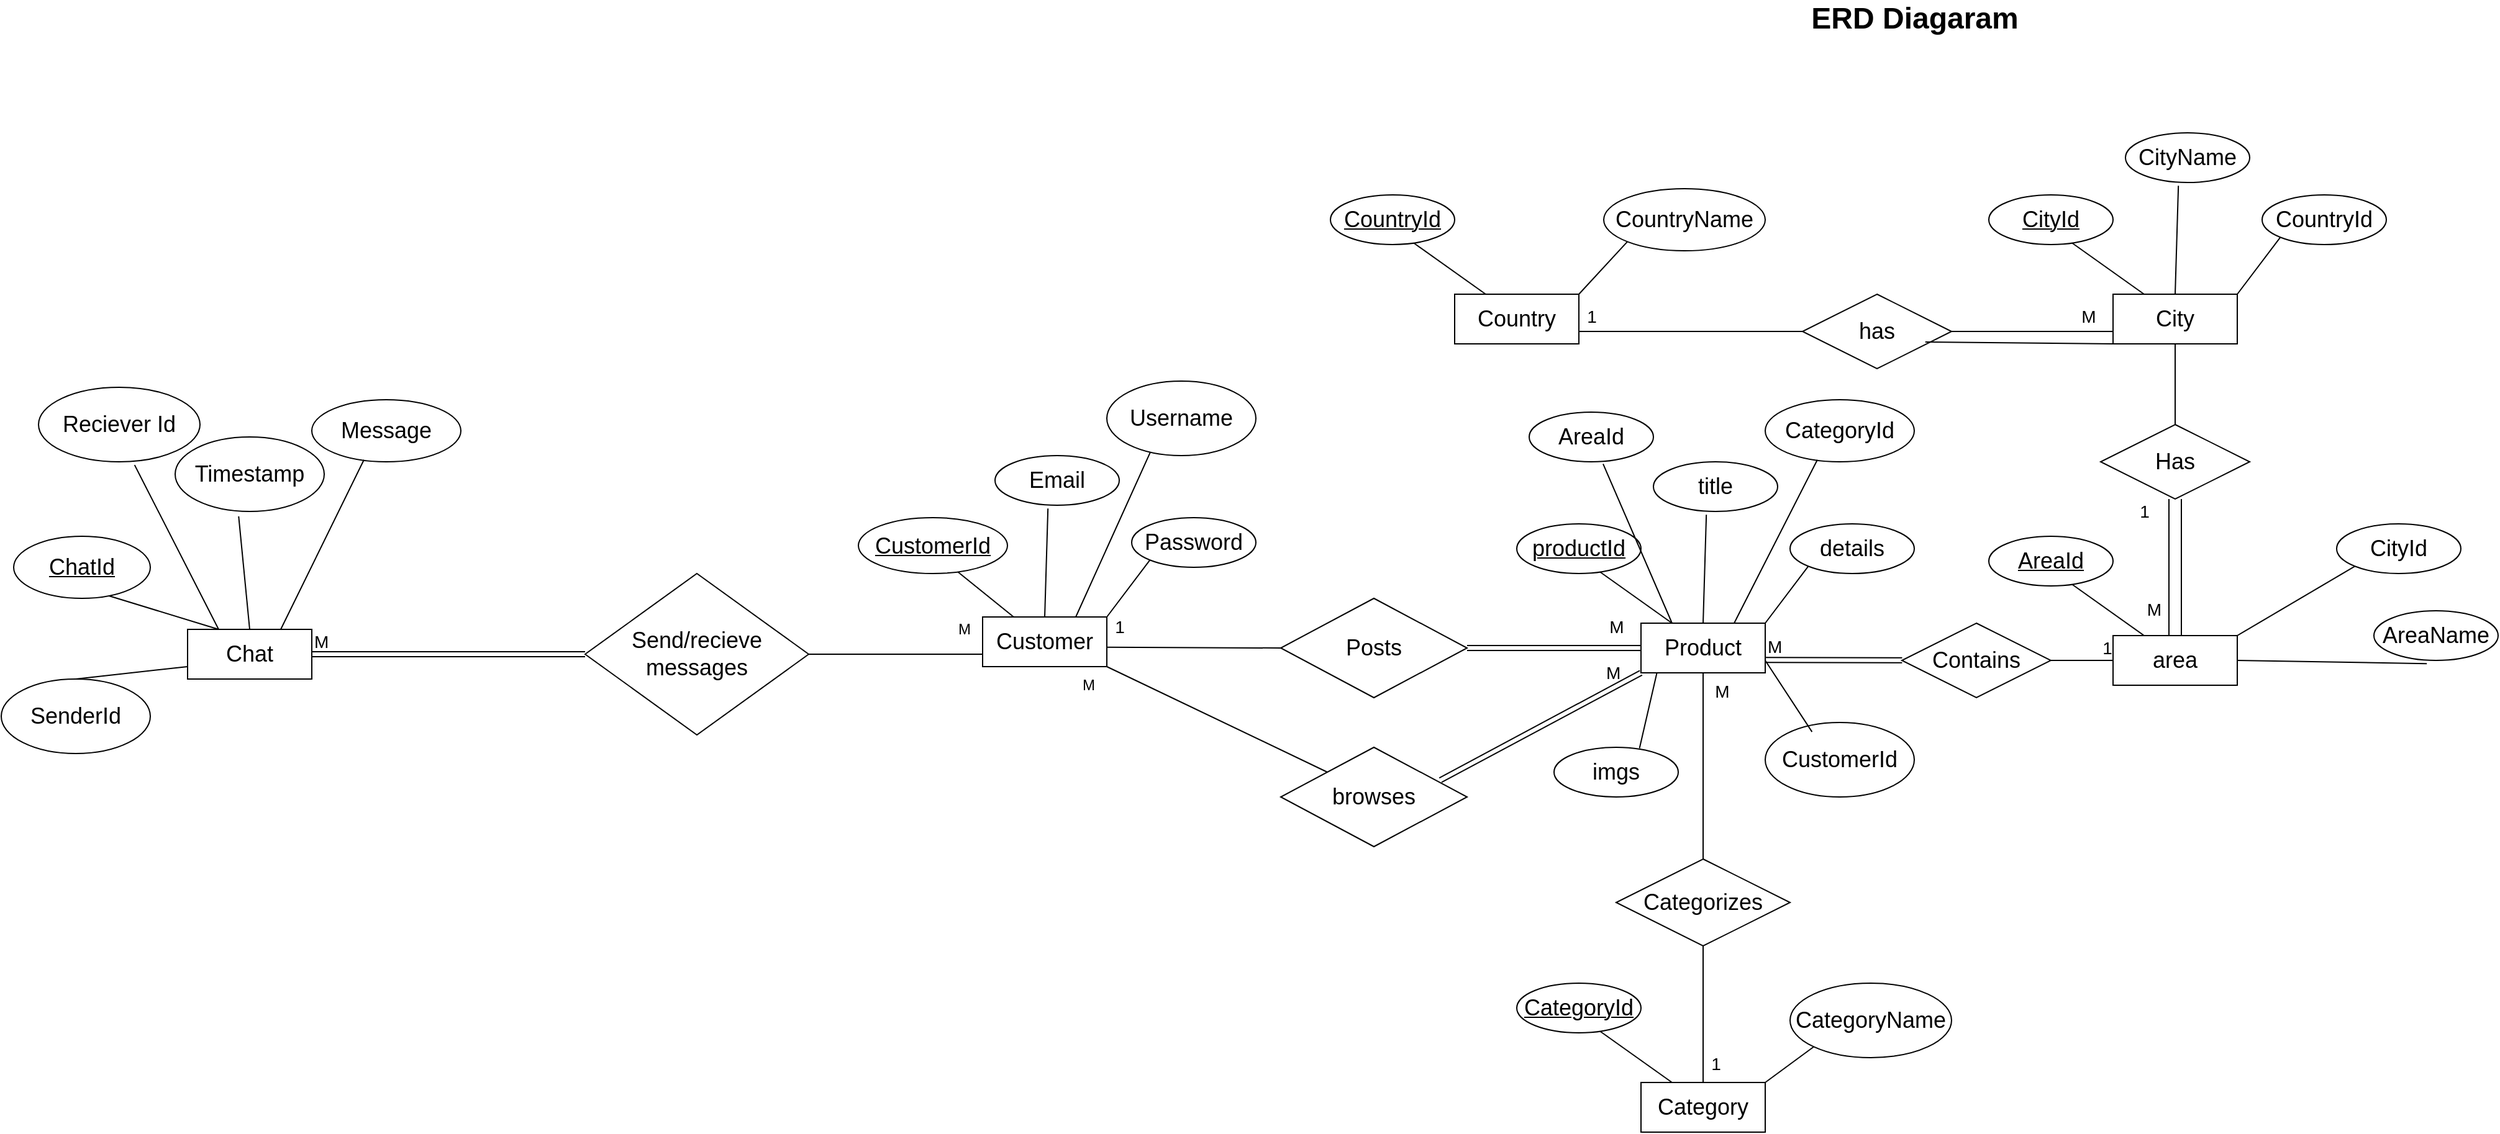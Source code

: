 <mxfile version="27.0.3">
  <diagram name="Page-1" id="eas9AO0mJ8a-cVQbIwSI">
    <mxGraphModel dx="3235" dy="937" grid="1" gridSize="10" guides="1" tooltips="1" connect="1" arrows="1" fold="1" page="1" pageScale="1" pageWidth="1100" pageHeight="850" math="0" shadow="0">
      <root>
        <mxCell id="0" />
        <mxCell id="1" parent="0" />
        <mxCell id="9IbDhbWunaavmZ5_FwmR-1" value="&lt;font style=&quot;font-size: 18px;&quot;&gt;area&lt;/font&gt;" style="whiteSpace=wrap;html=1;align=center;" vertex="1" parent="1">
          <mxGeometry x="710" y="540" width="100" height="40" as="geometry" />
        </mxCell>
        <mxCell id="9IbDhbWunaavmZ5_FwmR-2" value="&lt;font style=&quot;font-size: 24px;&quot;&gt;ERD Diagaram&lt;/font&gt;" style="text;align=center;fontStyle=1;verticalAlign=middle;spacingLeft=3;spacingRight=3;strokeColor=none;rotatable=0;points=[[0,0.5],[1,0.5]];portConstraint=eastwest;html=1;" vertex="1" parent="1">
          <mxGeometry x="460" y="30" width="180" height="26" as="geometry" />
        </mxCell>
        <mxCell id="9IbDhbWunaavmZ5_FwmR-3" value="" style="endArrow=none;html=1;rounded=0;entryX=0.25;entryY=0;entryDx=0;entryDy=0;exitX=0.646;exitY=0.925;exitDx=0;exitDy=0;exitPerimeter=0;" edge="1" parent="1" source="9IbDhbWunaavmZ5_FwmR-4" target="9IbDhbWunaavmZ5_FwmR-1">
          <mxGeometry relative="1" as="geometry">
            <mxPoint x="680" y="490" as="sourcePoint" />
            <mxPoint x="810" y="470" as="targetPoint" />
          </mxGeometry>
        </mxCell>
        <mxCell id="9IbDhbWunaavmZ5_FwmR-4" value="&lt;font style=&quot;font-size: 18px;&quot;&gt;AreaId&lt;/font&gt;" style="ellipse;whiteSpace=wrap;html=1;align=center;fontStyle=4;" vertex="1" parent="1">
          <mxGeometry x="610" y="460" width="100" height="40" as="geometry" />
        </mxCell>
        <mxCell id="9IbDhbWunaavmZ5_FwmR-5" value="" style="endArrow=none;html=1;rounded=0;entryX=1;entryY=0.5;entryDx=0;entryDy=0;exitX=0.426;exitY=1.065;exitDx=0;exitDy=0;exitPerimeter=0;" edge="1" parent="1" source="9IbDhbWunaavmZ5_FwmR-6" target="9IbDhbWunaavmZ5_FwmR-1">
          <mxGeometry relative="1" as="geometry">
            <mxPoint x="790" y="450" as="sourcePoint" />
            <mxPoint x="920" y="490" as="targetPoint" />
          </mxGeometry>
        </mxCell>
        <mxCell id="9IbDhbWunaavmZ5_FwmR-6" value="&lt;font style=&quot;font-size: 18px;&quot;&gt;AreaName&lt;/font&gt;" style="ellipse;whiteSpace=wrap;html=1;align=center;" vertex="1" parent="1">
          <mxGeometry x="920" y="520" width="100" height="40" as="geometry" />
        </mxCell>
        <mxCell id="9IbDhbWunaavmZ5_FwmR-8" value="&lt;font style=&quot;font-size: 18px;&quot;&gt;CityId&lt;/font&gt;" style="ellipse;whiteSpace=wrap;html=1;align=center;" vertex="1" parent="1">
          <mxGeometry x="890" y="450" width="100" height="40" as="geometry" />
        </mxCell>
        <mxCell id="9IbDhbWunaavmZ5_FwmR-9" value="" style="endArrow=none;html=1;rounded=0;exitX=1;exitY=0;exitDx=0;exitDy=0;entryX=0;entryY=1;entryDx=0;entryDy=0;" edge="1" parent="1" source="9IbDhbWunaavmZ5_FwmR-1" target="9IbDhbWunaavmZ5_FwmR-8">
          <mxGeometry relative="1" as="geometry">
            <mxPoint x="1010" y="570" as="sourcePoint" />
            <mxPoint x="1170" y="570" as="targetPoint" />
          </mxGeometry>
        </mxCell>
        <mxCell id="9IbDhbWunaavmZ5_FwmR-10" value="&lt;span style=&quot;font-size: 18px;&quot;&gt;Country&lt;/span&gt;" style="whiteSpace=wrap;html=1;align=center;" vertex="1" parent="1">
          <mxGeometry x="180" y="265" width="100" height="40" as="geometry" />
        </mxCell>
        <mxCell id="9IbDhbWunaavmZ5_FwmR-11" value="" style="endArrow=none;html=1;rounded=0;entryX=0.25;entryY=0;entryDx=0;entryDy=0;exitX=0.646;exitY=0.925;exitDx=0;exitDy=0;exitPerimeter=0;" edge="1" parent="1" source="9IbDhbWunaavmZ5_FwmR-12" target="9IbDhbWunaavmZ5_FwmR-10">
          <mxGeometry relative="1" as="geometry">
            <mxPoint x="130" y="215" as="sourcePoint" />
            <mxPoint x="260" y="195" as="targetPoint" />
          </mxGeometry>
        </mxCell>
        <mxCell id="9IbDhbWunaavmZ5_FwmR-12" value="&lt;span style=&quot;font-size: 18px;&quot;&gt;CountryId&lt;/span&gt;" style="ellipse;whiteSpace=wrap;html=1;align=center;fontStyle=4;" vertex="1" parent="1">
          <mxGeometry x="80" y="185" width="100" height="40" as="geometry" />
        </mxCell>
        <mxCell id="9IbDhbWunaavmZ5_FwmR-15" value="&lt;span style=&quot;font-size: 18px;&quot;&gt;CountryName&lt;/span&gt;" style="ellipse;whiteSpace=wrap;html=1;align=center;" vertex="1" parent="1">
          <mxGeometry x="300" y="180" width="130" height="50" as="geometry" />
        </mxCell>
        <mxCell id="9IbDhbWunaavmZ5_FwmR-16" value="" style="endArrow=none;html=1;rounded=0;exitX=1;exitY=0;exitDx=0;exitDy=0;entryX=0;entryY=1;entryDx=0;entryDy=0;" edge="1" parent="1" source="9IbDhbWunaavmZ5_FwmR-10" target="9IbDhbWunaavmZ5_FwmR-15">
          <mxGeometry relative="1" as="geometry">
            <mxPoint x="460" y="295" as="sourcePoint" />
            <mxPoint x="620" y="295" as="targetPoint" />
          </mxGeometry>
        </mxCell>
        <mxCell id="9IbDhbWunaavmZ5_FwmR-18" value="&lt;span style=&quot;font-size: 18px;&quot;&gt;City&lt;/span&gt;" style="whiteSpace=wrap;html=1;align=center;" vertex="1" parent="1">
          <mxGeometry x="710" y="265" width="100" height="40" as="geometry" />
        </mxCell>
        <mxCell id="9IbDhbWunaavmZ5_FwmR-19" value="" style="endArrow=none;html=1;rounded=0;entryX=0.25;entryY=0;entryDx=0;entryDy=0;exitX=0.646;exitY=0.925;exitDx=0;exitDy=0;exitPerimeter=0;" edge="1" parent="1" source="9IbDhbWunaavmZ5_FwmR-20" target="9IbDhbWunaavmZ5_FwmR-18">
          <mxGeometry relative="1" as="geometry">
            <mxPoint x="660" y="215" as="sourcePoint" />
            <mxPoint x="790" y="195" as="targetPoint" />
          </mxGeometry>
        </mxCell>
        <mxCell id="9IbDhbWunaavmZ5_FwmR-20" value="&lt;span style=&quot;font-size: 18px;&quot;&gt;CityId&lt;/span&gt;" style="ellipse;whiteSpace=wrap;html=1;align=center;fontStyle=4;" vertex="1" parent="1">
          <mxGeometry x="610" y="185" width="100" height="40" as="geometry" />
        </mxCell>
        <mxCell id="9IbDhbWunaavmZ5_FwmR-21" value="" style="endArrow=none;html=1;rounded=0;entryX=0.5;entryY=0;entryDx=0;entryDy=0;exitX=0.426;exitY=1.065;exitDx=0;exitDy=0;exitPerimeter=0;" edge="1" parent="1" source="9IbDhbWunaavmZ5_FwmR-22" target="9IbDhbWunaavmZ5_FwmR-18">
          <mxGeometry relative="1" as="geometry">
            <mxPoint x="770" y="175" as="sourcePoint" />
            <mxPoint x="900" y="215" as="targetPoint" />
          </mxGeometry>
        </mxCell>
        <mxCell id="9IbDhbWunaavmZ5_FwmR-22" value="&lt;span style=&quot;font-size: 18px;&quot;&gt;CityName&lt;/span&gt;" style="ellipse;whiteSpace=wrap;html=1;align=center;" vertex="1" parent="1">
          <mxGeometry x="720" y="135" width="100" height="40" as="geometry" />
        </mxCell>
        <mxCell id="9IbDhbWunaavmZ5_FwmR-23" value="&lt;span style=&quot;font-size: 18px;&quot;&gt;CountryId&lt;/span&gt;" style="ellipse;whiteSpace=wrap;html=1;align=center;" vertex="1" parent="1">
          <mxGeometry x="830" y="185" width="100" height="40" as="geometry" />
        </mxCell>
        <mxCell id="9IbDhbWunaavmZ5_FwmR-24" value="" style="endArrow=none;html=1;rounded=0;exitX=1;exitY=0;exitDx=0;exitDy=0;entryX=0;entryY=1;entryDx=0;entryDy=0;" edge="1" parent="1" source="9IbDhbWunaavmZ5_FwmR-18" target="9IbDhbWunaavmZ5_FwmR-23">
          <mxGeometry relative="1" as="geometry">
            <mxPoint x="990" y="295" as="sourcePoint" />
            <mxPoint x="1150" y="295" as="targetPoint" />
          </mxGeometry>
        </mxCell>
        <mxCell id="9IbDhbWunaavmZ5_FwmR-25" value="&lt;font style=&quot;font-size: 18px;&quot;&gt;has&lt;/font&gt;" style="shape=rhombus;perimeter=rhombusPerimeter;whiteSpace=wrap;html=1;align=center;" vertex="1" parent="1">
          <mxGeometry x="460" y="265" width="120" height="60" as="geometry" />
        </mxCell>
        <mxCell id="9IbDhbWunaavmZ5_FwmR-26" value="" style="endArrow=none;html=1;rounded=0;entryX=0;entryY=0.5;entryDx=0;entryDy=0;exitX=1;exitY=0.75;exitDx=0;exitDy=0;" edge="1" parent="1" source="9IbDhbWunaavmZ5_FwmR-10" target="9IbDhbWunaavmZ5_FwmR-25">
          <mxGeometry relative="1" as="geometry">
            <mxPoint x="300" y="310" as="sourcePoint" />
            <mxPoint x="440" y="294.41" as="targetPoint" />
          </mxGeometry>
        </mxCell>
        <mxCell id="9IbDhbWunaavmZ5_FwmR-27" value="" style="endArrow=none;html=1;rounded=0;exitX=1;exitY=0.5;exitDx=0;exitDy=0;entryX=0;entryY=0.75;entryDx=0;entryDy=0;" edge="1" parent="1" source="9IbDhbWunaavmZ5_FwmR-25" target="9IbDhbWunaavmZ5_FwmR-18">
          <mxGeometry relative="1" as="geometry">
            <mxPoint x="570" y="290" as="sourcePoint" />
            <mxPoint x="730" y="290" as="targetPoint" />
          </mxGeometry>
        </mxCell>
        <mxCell id="9IbDhbWunaavmZ5_FwmR-28" value="&lt;font style=&quot;font-size: 14px;&quot;&gt;1&lt;/font&gt;" style="text;html=1;align=center;verticalAlign=middle;resizable=0;points=[];autosize=1;strokeColor=none;fillColor=none;" vertex="1" parent="1">
          <mxGeometry x="275" y="268" width="30" height="30" as="geometry" />
        </mxCell>
        <mxCell id="9IbDhbWunaavmZ5_FwmR-29" value="&lt;font style=&quot;font-size: 14px;&quot;&gt;M&lt;/font&gt;" style="text;html=1;align=center;verticalAlign=middle;resizable=0;points=[];autosize=1;strokeColor=none;fillColor=none;" vertex="1" parent="1">
          <mxGeometry x="670" y="268" width="40" height="30" as="geometry" />
        </mxCell>
        <mxCell id="9IbDhbWunaavmZ5_FwmR-30" value="" style="endArrow=none;html=1;rounded=0;entryX=0;entryY=1;entryDx=0;entryDy=0;exitX=0.824;exitY=0.641;exitDx=0;exitDy=0;exitPerimeter=0;" edge="1" parent="1" source="9IbDhbWunaavmZ5_FwmR-25" target="9IbDhbWunaavmZ5_FwmR-18">
          <mxGeometry relative="1" as="geometry">
            <mxPoint x="570" y="305" as="sourcePoint" />
            <mxPoint x="700" y="330" as="targetPoint" />
          </mxGeometry>
        </mxCell>
        <mxCell id="9IbDhbWunaavmZ5_FwmR-31" value="&lt;font style=&quot;font-size: 18px;&quot;&gt;Has&lt;/font&gt;" style="shape=rhombus;perimeter=rhombusPerimeter;whiteSpace=wrap;html=1;align=center;" vertex="1" parent="1">
          <mxGeometry x="700" y="370" width="120" height="60" as="geometry" />
        </mxCell>
        <mxCell id="9IbDhbWunaavmZ5_FwmR-32" value="" style="endArrow=none;html=1;rounded=0;exitX=0.5;exitY=1;exitDx=0;exitDy=0;entryX=0.5;entryY=0;entryDx=0;entryDy=0;" edge="1" parent="1" source="9IbDhbWunaavmZ5_FwmR-18" target="9IbDhbWunaavmZ5_FwmR-31">
          <mxGeometry relative="1" as="geometry">
            <mxPoint x="570" y="380" as="sourcePoint" />
            <mxPoint x="730" y="380" as="targetPoint" />
          </mxGeometry>
        </mxCell>
        <mxCell id="9IbDhbWunaavmZ5_FwmR-35" value="" style="shape=link;html=1;rounded=0;entryX=0.5;entryY=0;entryDx=0;entryDy=0;width=10;" edge="1" parent="1" source="9IbDhbWunaavmZ5_FwmR-31" target="9IbDhbWunaavmZ5_FwmR-1">
          <mxGeometry relative="1" as="geometry">
            <mxPoint x="570" y="380" as="sourcePoint" />
            <mxPoint x="560" y="460" as="targetPoint" />
          </mxGeometry>
        </mxCell>
        <mxCell id="9IbDhbWunaavmZ5_FwmR-36" value="&lt;font style=&quot;font-size: 14px;&quot;&gt;M&lt;/font&gt;" style="resizable=0;html=1;whiteSpace=wrap;align=right;verticalAlign=bottom;" connectable="0" vertex="1" parent="9IbDhbWunaavmZ5_FwmR-35">
          <mxGeometry x="1" relative="1" as="geometry">
            <mxPoint x="-10" y="-11" as="offset" />
          </mxGeometry>
        </mxCell>
        <mxCell id="9IbDhbWunaavmZ5_FwmR-38" value="&lt;font style=&quot;font-size: 14px;&quot;&gt;1&lt;/font&gt;" style="text;html=1;align=center;verticalAlign=middle;resizable=0;points=[];autosize=1;strokeColor=none;fillColor=none;" vertex="1" parent="1">
          <mxGeometry x="720" y="425" width="30" height="30" as="geometry" />
        </mxCell>
        <mxCell id="9IbDhbWunaavmZ5_FwmR-40" value="&lt;span style=&quot;font-size: 18px;&quot;&gt;Product&lt;/span&gt;" style="whiteSpace=wrap;html=1;align=center;" vertex="1" parent="1">
          <mxGeometry x="330" y="530" width="100" height="40" as="geometry" />
        </mxCell>
        <mxCell id="9IbDhbWunaavmZ5_FwmR-41" value="" style="endArrow=none;html=1;rounded=0;entryX=0.25;entryY=0;entryDx=0;entryDy=0;exitX=0.646;exitY=0.925;exitDx=0;exitDy=0;exitPerimeter=0;" edge="1" parent="1" source="9IbDhbWunaavmZ5_FwmR-42" target="9IbDhbWunaavmZ5_FwmR-40">
          <mxGeometry relative="1" as="geometry">
            <mxPoint x="280" y="480" as="sourcePoint" />
            <mxPoint x="410" y="460" as="targetPoint" />
          </mxGeometry>
        </mxCell>
        <mxCell id="9IbDhbWunaavmZ5_FwmR-42" value="&lt;span style=&quot;font-size: 18px;&quot;&gt;productId&lt;/span&gt;" style="ellipse;whiteSpace=wrap;html=1;align=center;fontStyle=4;" vertex="1" parent="1">
          <mxGeometry x="230" y="450" width="100" height="40" as="geometry" />
        </mxCell>
        <mxCell id="9IbDhbWunaavmZ5_FwmR-43" value="" style="endArrow=none;html=1;rounded=0;entryX=0.5;entryY=0;entryDx=0;entryDy=0;exitX=0.426;exitY=1.065;exitDx=0;exitDy=0;exitPerimeter=0;" edge="1" parent="1" source="9IbDhbWunaavmZ5_FwmR-44" target="9IbDhbWunaavmZ5_FwmR-40">
          <mxGeometry relative="1" as="geometry">
            <mxPoint x="390" y="440" as="sourcePoint" />
            <mxPoint x="520" y="480" as="targetPoint" />
          </mxGeometry>
        </mxCell>
        <mxCell id="9IbDhbWunaavmZ5_FwmR-44" value="&lt;span style=&quot;font-size: 18px;&quot;&gt;title&lt;/span&gt;" style="ellipse;whiteSpace=wrap;html=1;align=center;" vertex="1" parent="1">
          <mxGeometry x="340" y="400" width="100" height="40" as="geometry" />
        </mxCell>
        <mxCell id="9IbDhbWunaavmZ5_FwmR-45" value="&lt;span style=&quot;font-size: 18px;&quot;&gt;details&lt;/span&gt;" style="ellipse;whiteSpace=wrap;html=1;align=center;" vertex="1" parent="1">
          <mxGeometry x="450" y="450" width="100" height="40" as="geometry" />
        </mxCell>
        <mxCell id="9IbDhbWunaavmZ5_FwmR-46" value="" style="endArrow=none;html=1;rounded=0;exitX=1;exitY=0;exitDx=0;exitDy=0;entryX=0;entryY=1;entryDx=0;entryDy=0;" edge="1" parent="1" source="9IbDhbWunaavmZ5_FwmR-40" target="9IbDhbWunaavmZ5_FwmR-45">
          <mxGeometry relative="1" as="geometry">
            <mxPoint x="610" y="560" as="sourcePoint" />
            <mxPoint x="770" y="560" as="targetPoint" />
          </mxGeometry>
        </mxCell>
        <mxCell id="9IbDhbWunaavmZ5_FwmR-47" value="&lt;font style=&quot;font-size: 18px;&quot;&gt;imgs&lt;/font&gt;" style="ellipse;whiteSpace=wrap;html=1;align=center;" vertex="1" parent="1">
          <mxGeometry x="260" y="630" width="100" height="40" as="geometry" />
        </mxCell>
        <mxCell id="9IbDhbWunaavmZ5_FwmR-50" value="&lt;font style=&quot;font-size: 18px;&quot;&gt;AreaId&lt;/font&gt;" style="ellipse;whiteSpace=wrap;html=1;align=center;" vertex="1" parent="1">
          <mxGeometry x="240" y="360" width="100" height="40" as="geometry" />
        </mxCell>
        <mxCell id="9IbDhbWunaavmZ5_FwmR-51" value="&lt;font style=&quot;font-size: 18px;&quot;&gt;CategoryId&lt;/font&gt;" style="ellipse;whiteSpace=wrap;html=1;align=center;" vertex="1" parent="1">
          <mxGeometry x="430" y="350" width="120" height="50" as="geometry" />
        </mxCell>
        <mxCell id="9IbDhbWunaavmZ5_FwmR-52" value="&lt;font style=&quot;font-size: 18px;&quot;&gt;CustomerId&lt;/font&gt;" style="ellipse;whiteSpace=wrap;html=1;align=center;" vertex="1" parent="1">
          <mxGeometry x="430" y="610" width="120" height="60" as="geometry" />
        </mxCell>
        <mxCell id="9IbDhbWunaavmZ5_FwmR-53" value="" style="endArrow=none;html=1;rounded=0;exitX=0.75;exitY=0;exitDx=0;exitDy=0;entryX=0.35;entryY=0.967;entryDx=0;entryDy=0;entryPerimeter=0;" edge="1" parent="1" source="9IbDhbWunaavmZ5_FwmR-40" target="9IbDhbWunaavmZ5_FwmR-51">
          <mxGeometry relative="1" as="geometry">
            <mxPoint x="400" y="500" as="sourcePoint" />
            <mxPoint x="560" y="500" as="targetPoint" />
          </mxGeometry>
        </mxCell>
        <mxCell id="9IbDhbWunaavmZ5_FwmR-54" value="" style="endArrow=none;html=1;rounded=0;exitX=0.25;exitY=0;exitDx=0;exitDy=0;entryX=0.595;entryY=1.043;entryDx=0;entryDy=0;entryPerimeter=0;" edge="1" parent="1" source="9IbDhbWunaavmZ5_FwmR-40" target="9IbDhbWunaavmZ5_FwmR-50">
          <mxGeometry relative="1" as="geometry">
            <mxPoint x="560" y="470" as="sourcePoint" />
            <mxPoint x="720" y="470" as="targetPoint" />
          </mxGeometry>
        </mxCell>
        <mxCell id="9IbDhbWunaavmZ5_FwmR-55" value="" style="endArrow=none;html=1;rounded=0;exitX=0.688;exitY=0.019;exitDx=0;exitDy=0;exitPerimeter=0;entryX=0.128;entryY=0.999;entryDx=0;entryDy=0;entryPerimeter=0;" edge="1" parent="1" source="9IbDhbWunaavmZ5_FwmR-47" target="9IbDhbWunaavmZ5_FwmR-40">
          <mxGeometry relative="1" as="geometry">
            <mxPoint x="560" y="470" as="sourcePoint" />
            <mxPoint x="720" y="470" as="targetPoint" />
          </mxGeometry>
        </mxCell>
        <mxCell id="9IbDhbWunaavmZ5_FwmR-56" value="" style="endArrow=none;html=1;rounded=0;exitX=1;exitY=0.75;exitDx=0;exitDy=0;entryX=0.314;entryY=0.126;entryDx=0;entryDy=0;entryPerimeter=0;" edge="1" parent="1" source="9IbDhbWunaavmZ5_FwmR-40" target="9IbDhbWunaavmZ5_FwmR-52">
          <mxGeometry relative="1" as="geometry">
            <mxPoint x="560" y="470" as="sourcePoint" />
            <mxPoint x="720" y="470" as="targetPoint" />
          </mxGeometry>
        </mxCell>
        <mxCell id="9IbDhbWunaavmZ5_FwmR-57" value="&lt;font style=&quot;font-size: 18px;&quot;&gt;Contains&lt;/font&gt;" style="shape=rhombus;perimeter=rhombusPerimeter;whiteSpace=wrap;html=1;align=center;" vertex="1" parent="1">
          <mxGeometry x="540" y="530" width="120" height="60" as="geometry" />
        </mxCell>
        <mxCell id="9IbDhbWunaavmZ5_FwmR-58" value="" style="shape=link;html=1;rounded=0;exitX=1;exitY=0.5;exitDx=0;exitDy=0;" edge="1" parent="1" target="9IbDhbWunaavmZ5_FwmR-57">
          <mxGeometry relative="1" as="geometry">
            <mxPoint x="430" y="559.68" as="sourcePoint" />
            <mxPoint x="556.68" y="558.82" as="targetPoint" />
          </mxGeometry>
        </mxCell>
        <mxCell id="9IbDhbWunaavmZ5_FwmR-59" value="&lt;font style=&quot;font-size: 14px;&quot;&gt;M&lt;/font&gt;" style="resizable=0;html=1;whiteSpace=wrap;align=left;verticalAlign=bottom;" connectable="0" vertex="1" parent="9IbDhbWunaavmZ5_FwmR-58">
          <mxGeometry x="-1" relative="1" as="geometry" />
        </mxCell>
        <mxCell id="9IbDhbWunaavmZ5_FwmR-60" value="" style="resizable=0;html=1;whiteSpace=wrap;align=right;verticalAlign=bottom;" connectable="0" vertex="1" parent="9IbDhbWunaavmZ5_FwmR-58">
          <mxGeometry x="1" relative="1" as="geometry" />
        </mxCell>
        <mxCell id="9IbDhbWunaavmZ5_FwmR-62" value="" style="endArrow=none;html=1;rounded=0;exitX=1;exitY=0.5;exitDx=0;exitDy=0;entryX=0;entryY=0.5;entryDx=0;entryDy=0;" edge="1" parent="1" source="9IbDhbWunaavmZ5_FwmR-57" target="9IbDhbWunaavmZ5_FwmR-1">
          <mxGeometry relative="1" as="geometry">
            <mxPoint x="570" y="510" as="sourcePoint" />
            <mxPoint x="730" y="510" as="targetPoint" />
          </mxGeometry>
        </mxCell>
        <mxCell id="9IbDhbWunaavmZ5_FwmR-63" value="&lt;font style=&quot;font-size: 14px;&quot;&gt;1&lt;/font&gt;" style="text;html=1;align=center;verticalAlign=middle;resizable=0;points=[];autosize=1;strokeColor=none;fillColor=none;" vertex="1" parent="1">
          <mxGeometry x="690" y="535" width="30" height="30" as="geometry" />
        </mxCell>
        <mxCell id="9IbDhbWunaavmZ5_FwmR-64" value="" style="endArrow=none;html=1;rounded=0;entryX=0.5;entryY=1;entryDx=0;entryDy=0;exitX=0.5;exitY=0;exitDx=0;exitDy=0;" edge="1" parent="1" source="9IbDhbWunaavmZ5_FwmR-65" target="9IbDhbWunaavmZ5_FwmR-40">
          <mxGeometry relative="1" as="geometry">
            <mxPoint x="390" y="680" as="sourcePoint" />
            <mxPoint x="490" y="760" as="targetPoint" />
          </mxGeometry>
        </mxCell>
        <mxCell id="9IbDhbWunaavmZ5_FwmR-65" value="&lt;font style=&quot;font-size: 18px;&quot;&gt;Categorizes&lt;/font&gt;" style="shape=rhombus;perimeter=rhombusPerimeter;whiteSpace=wrap;html=1;align=center;" vertex="1" parent="1">
          <mxGeometry x="310" y="720" width="140" height="70" as="geometry" />
        </mxCell>
        <mxCell id="9IbDhbWunaavmZ5_FwmR-66" value="" style="endArrow=none;html=1;rounded=0;exitX=0.5;exitY=1;exitDx=0;exitDy=0;entryX=0.5;entryY=0;entryDx=0;entryDy=0;" edge="1" parent="1" source="9IbDhbWunaavmZ5_FwmR-65" target="9IbDhbWunaavmZ5_FwmR-67">
          <mxGeometry relative="1" as="geometry">
            <mxPoint x="570" y="630" as="sourcePoint" />
            <mxPoint x="400" y="870" as="targetPoint" />
          </mxGeometry>
        </mxCell>
        <mxCell id="9IbDhbWunaavmZ5_FwmR-67" value="&lt;span style=&quot;font-size: 18px;&quot;&gt;Category&lt;/span&gt;" style="whiteSpace=wrap;html=1;align=center;" vertex="1" parent="1">
          <mxGeometry x="330" y="900" width="100" height="40" as="geometry" />
        </mxCell>
        <mxCell id="9IbDhbWunaavmZ5_FwmR-68" value="" style="endArrow=none;html=1;rounded=0;entryX=0.25;entryY=0;entryDx=0;entryDy=0;exitX=0.646;exitY=0.925;exitDx=0;exitDy=0;exitPerimeter=0;" edge="1" parent="1" source="9IbDhbWunaavmZ5_FwmR-69" target="9IbDhbWunaavmZ5_FwmR-67">
          <mxGeometry relative="1" as="geometry">
            <mxPoint x="280" y="850" as="sourcePoint" />
            <mxPoint x="410" y="830" as="targetPoint" />
          </mxGeometry>
        </mxCell>
        <mxCell id="9IbDhbWunaavmZ5_FwmR-69" value="&lt;span style=&quot;font-size: 18px;&quot;&gt;CategoryId&lt;/span&gt;" style="ellipse;whiteSpace=wrap;html=1;align=center;fontStyle=4;" vertex="1" parent="1">
          <mxGeometry x="230" y="820" width="100" height="40" as="geometry" />
        </mxCell>
        <mxCell id="9IbDhbWunaavmZ5_FwmR-72" value="&lt;span style=&quot;font-size: 18px;&quot;&gt;CategoryName&lt;/span&gt;" style="ellipse;whiteSpace=wrap;html=1;align=center;" vertex="1" parent="1">
          <mxGeometry x="450" y="820" width="130" height="60" as="geometry" />
        </mxCell>
        <mxCell id="9IbDhbWunaavmZ5_FwmR-73" value="" style="endArrow=none;html=1;rounded=0;exitX=1;exitY=0;exitDx=0;exitDy=0;entryX=0;entryY=1;entryDx=0;entryDy=0;" edge="1" parent="1" source="9IbDhbWunaavmZ5_FwmR-67" target="9IbDhbWunaavmZ5_FwmR-72">
          <mxGeometry relative="1" as="geometry">
            <mxPoint x="610" y="930" as="sourcePoint" />
            <mxPoint x="770" y="930" as="targetPoint" />
          </mxGeometry>
        </mxCell>
        <mxCell id="9IbDhbWunaavmZ5_FwmR-74" value="&lt;font style=&quot;font-size: 14px;&quot;&gt;1&lt;/font&gt;" style="text;html=1;align=center;verticalAlign=middle;resizable=0;points=[];autosize=1;strokeColor=none;fillColor=none;" vertex="1" parent="1">
          <mxGeometry x="375" y="870" width="30" height="30" as="geometry" />
        </mxCell>
        <mxCell id="9IbDhbWunaavmZ5_FwmR-75" value="&lt;font style=&quot;font-size: 14px;&quot;&gt;M&lt;/font&gt;" style="text;html=1;align=center;verticalAlign=middle;resizable=0;points=[];autosize=1;strokeColor=none;fillColor=none;" vertex="1" parent="1">
          <mxGeometry x="375" y="570" width="40" height="30" as="geometry" />
        </mxCell>
        <mxCell id="9IbDhbWunaavmZ5_FwmR-79" value="&lt;font style=&quot;font-size: 18px;&quot;&gt;Posts&lt;/font&gt;" style="shape=rhombus;perimeter=rhombusPerimeter;whiteSpace=wrap;html=1;align=center;" vertex="1" parent="1">
          <mxGeometry x="40" y="510" width="150" height="80" as="geometry" />
        </mxCell>
        <mxCell id="9IbDhbWunaavmZ5_FwmR-80" value="" style="endArrow=none;html=1;rounded=0;entryX=0;entryY=0.5;entryDx=0;entryDy=0;" edge="1" parent="1" target="9IbDhbWunaavmZ5_FwmR-79">
          <mxGeometry relative="1" as="geometry">
            <mxPoint x="-100" y="549.41" as="sourcePoint" />
            <mxPoint x="50" y="580" as="targetPoint" />
          </mxGeometry>
        </mxCell>
        <mxCell id="9IbDhbWunaavmZ5_FwmR-81" value="&lt;span style=&quot;font-size: 18px;&quot;&gt;Customer&lt;/span&gt;" style="whiteSpace=wrap;html=1;align=center;" vertex="1" parent="1">
          <mxGeometry x="-200" y="525" width="100" height="40" as="geometry" />
        </mxCell>
        <mxCell id="9IbDhbWunaavmZ5_FwmR-82" value="" style="endArrow=none;html=1;rounded=0;entryX=0.25;entryY=0;entryDx=0;entryDy=0;exitX=0.646;exitY=0.925;exitDx=0;exitDy=0;exitPerimeter=0;" edge="1" parent="1" source="9IbDhbWunaavmZ5_FwmR-83" target="9IbDhbWunaavmZ5_FwmR-81">
          <mxGeometry relative="1" as="geometry">
            <mxPoint x="-250" y="475" as="sourcePoint" />
            <mxPoint x="-120" y="455" as="targetPoint" />
          </mxGeometry>
        </mxCell>
        <mxCell id="9IbDhbWunaavmZ5_FwmR-83" value="&lt;span style=&quot;font-size: 18px;&quot;&gt;CustomerId&lt;/span&gt;" style="ellipse;whiteSpace=wrap;html=1;align=center;fontStyle=4;" vertex="1" parent="1">
          <mxGeometry x="-300" y="445" width="120" height="45" as="geometry" />
        </mxCell>
        <mxCell id="9IbDhbWunaavmZ5_FwmR-84" value="" style="endArrow=none;html=1;rounded=0;entryX=0.5;entryY=0;entryDx=0;entryDy=0;exitX=0.426;exitY=1.065;exitDx=0;exitDy=0;exitPerimeter=0;" edge="1" parent="1" source="9IbDhbWunaavmZ5_FwmR-85" target="9IbDhbWunaavmZ5_FwmR-81">
          <mxGeometry relative="1" as="geometry">
            <mxPoint x="-140" y="435" as="sourcePoint" />
            <mxPoint x="-10" y="475" as="targetPoint" />
          </mxGeometry>
        </mxCell>
        <mxCell id="9IbDhbWunaavmZ5_FwmR-85" value="&lt;span style=&quot;font-size: 18px;&quot;&gt;Email&lt;/span&gt;" style="ellipse;whiteSpace=wrap;html=1;align=center;" vertex="1" parent="1">
          <mxGeometry x="-190" y="395" width="100" height="40" as="geometry" />
        </mxCell>
        <mxCell id="9IbDhbWunaavmZ5_FwmR-86" value="&lt;span style=&quot;font-size: 18px;&quot;&gt;Password&lt;/span&gt;" style="ellipse;whiteSpace=wrap;html=1;align=center;" vertex="1" parent="1">
          <mxGeometry x="-80" y="445" width="100" height="40" as="geometry" />
        </mxCell>
        <mxCell id="9IbDhbWunaavmZ5_FwmR-87" value="" style="endArrow=none;html=1;rounded=0;exitX=1;exitY=0;exitDx=0;exitDy=0;entryX=0;entryY=1;entryDx=0;entryDy=0;" edge="1" parent="1" source="9IbDhbWunaavmZ5_FwmR-81" target="9IbDhbWunaavmZ5_FwmR-86">
          <mxGeometry relative="1" as="geometry">
            <mxPoint x="80" y="555" as="sourcePoint" />
            <mxPoint x="240" y="555" as="targetPoint" />
          </mxGeometry>
        </mxCell>
        <mxCell id="9IbDhbWunaavmZ5_FwmR-88" value="" style="endArrow=none;html=1;rounded=0;exitX=0.75;exitY=0;exitDx=0;exitDy=0;entryX=0.3;entryY=0.918;entryDx=0;entryDy=0;entryPerimeter=0;" edge="1" parent="1" source="9IbDhbWunaavmZ5_FwmR-81" target="9IbDhbWunaavmZ5_FwmR-89">
          <mxGeometry relative="1" as="geometry">
            <mxPoint x="-40" y="395" as="sourcePoint" />
            <mxPoint x="-70" y="440" as="targetPoint" />
          </mxGeometry>
        </mxCell>
        <mxCell id="9IbDhbWunaavmZ5_FwmR-89" value="&lt;font style=&quot;font-size: 18px;&quot;&gt;Username&lt;/font&gt;" style="ellipse;whiteSpace=wrap;html=1;align=center;" vertex="1" parent="1">
          <mxGeometry x="-100" y="335" width="120" height="60" as="geometry" />
        </mxCell>
        <mxCell id="9IbDhbWunaavmZ5_FwmR-90" value="&lt;font style=&quot;font-size: 18px;&quot;&gt;Send/recieve messages&lt;/font&gt;" style="shape=rhombus;perimeter=rhombusPerimeter;whiteSpace=wrap;html=1;align=center;" vertex="1" parent="1">
          <mxGeometry x="-520" y="490" width="180" height="130" as="geometry" />
        </mxCell>
        <mxCell id="9IbDhbWunaavmZ5_FwmR-92" value="" style="endArrow=none;html=1;rounded=0;exitX=1;exitY=0.5;exitDx=0;exitDy=0;entryX=0;entryY=0.75;entryDx=0;entryDy=0;" edge="1" parent="1" source="9IbDhbWunaavmZ5_FwmR-90" target="9IbDhbWunaavmZ5_FwmR-81">
          <mxGeometry relative="1" as="geometry">
            <mxPoint x="-200" y="680" as="sourcePoint" />
            <mxPoint x="-40" y="680" as="targetPoint" />
          </mxGeometry>
        </mxCell>
        <mxCell id="9IbDhbWunaavmZ5_FwmR-93" value="&lt;font style=&quot;font-size: 14px;&quot;&gt;1&lt;/font&gt;" style="text;html=1;align=center;verticalAlign=middle;resizable=0;points=[];autosize=1;strokeColor=none;fillColor=none;" vertex="1" parent="1">
          <mxGeometry x="-105" y="518" width="30" height="30" as="geometry" />
        </mxCell>
        <mxCell id="9IbDhbWunaavmZ5_FwmR-94" value="&lt;font style=&quot;font-size: 18px;&quot;&gt;browses&lt;/font&gt;" style="shape=rhombus;perimeter=rhombusPerimeter;whiteSpace=wrap;html=1;align=center;" vertex="1" parent="1">
          <mxGeometry x="40" y="630" width="150" height="80" as="geometry" />
        </mxCell>
        <mxCell id="9IbDhbWunaavmZ5_FwmR-95" value="&lt;font style=&quot;font-size: 14px;&quot;&gt;M&lt;/font&gt;" style="text;html=1;align=center;verticalAlign=middle;resizable=0;points=[];autosize=1;strokeColor=none;fillColor=none;" vertex="1" parent="1">
          <mxGeometry x="290" y="518" width="40" height="30" as="geometry" />
        </mxCell>
        <mxCell id="9IbDhbWunaavmZ5_FwmR-97" value="" style="endArrow=none;html=1;rounded=0;exitX=1;exitY=1;exitDx=0;exitDy=0;entryX=0;entryY=0;entryDx=0;entryDy=0;" edge="1" parent="1" source="9IbDhbWunaavmZ5_FwmR-81" target="9IbDhbWunaavmZ5_FwmR-94">
          <mxGeometry relative="1" as="geometry">
            <mxPoint x="100" y="600" as="sourcePoint" />
            <mxPoint x="260" y="600" as="targetPoint" />
          </mxGeometry>
        </mxCell>
        <mxCell id="9IbDhbWunaavmZ5_FwmR-98" value="M" style="text;html=1;align=center;verticalAlign=middle;resizable=0;points=[];autosize=1;strokeColor=none;fillColor=none;" vertex="1" parent="1">
          <mxGeometry x="-130" y="565" width="30" height="30" as="geometry" />
        </mxCell>
        <mxCell id="9IbDhbWunaavmZ5_FwmR-101" value="" style="shape=link;html=1;rounded=0;exitX=0;exitY=1;exitDx=0;exitDy=0;entryX=0.857;entryY=0.33;entryDx=0;entryDy=0;entryPerimeter=0;" edge="1" parent="1" source="9IbDhbWunaavmZ5_FwmR-40" target="9IbDhbWunaavmZ5_FwmR-94">
          <mxGeometry relative="1" as="geometry">
            <mxPoint x="100" y="600" as="sourcePoint" />
            <mxPoint x="260" y="600" as="targetPoint" />
          </mxGeometry>
        </mxCell>
        <mxCell id="9IbDhbWunaavmZ5_FwmR-102" value="&lt;font style=&quot;font-size: 14px;&quot;&gt;M&lt;/font&gt;" style="resizable=0;html=1;whiteSpace=wrap;align=left;verticalAlign=bottom;" connectable="0" vertex="1" parent="9IbDhbWunaavmZ5_FwmR-101">
          <mxGeometry x="-1" relative="1" as="geometry">
            <mxPoint x="-30" y="10" as="offset" />
          </mxGeometry>
        </mxCell>
        <mxCell id="9IbDhbWunaavmZ5_FwmR-107" value="" style="shape=link;html=1;rounded=0;exitX=0;exitY=0.5;exitDx=0;exitDy=0;entryX=1;entryY=0.5;entryDx=0;entryDy=0;" edge="1" parent="1" source="9IbDhbWunaavmZ5_FwmR-40" target="9IbDhbWunaavmZ5_FwmR-79">
          <mxGeometry relative="1" as="geometry">
            <mxPoint x="100" y="600" as="sourcePoint" />
            <mxPoint x="260" y="600" as="targetPoint" />
          </mxGeometry>
        </mxCell>
        <mxCell id="9IbDhbWunaavmZ5_FwmR-108" value="" style="resizable=0;html=1;whiteSpace=wrap;align=left;verticalAlign=bottom;" connectable="0" vertex="1" parent="9IbDhbWunaavmZ5_FwmR-107">
          <mxGeometry x="-1" relative="1" as="geometry">
            <mxPoint x="-130" y="-60" as="offset" />
          </mxGeometry>
        </mxCell>
        <mxCell id="9IbDhbWunaavmZ5_FwmR-110" value="&lt;span style=&quot;font-size: 18px;&quot;&gt;Chat&lt;/span&gt;" style="whiteSpace=wrap;html=1;align=center;" vertex="1" parent="1">
          <mxGeometry x="-840" y="535" width="100" height="40" as="geometry" />
        </mxCell>
        <mxCell id="9IbDhbWunaavmZ5_FwmR-111" value="" style="endArrow=none;html=1;rounded=0;entryX=0.25;entryY=0;entryDx=0;entryDy=0;exitX=0.646;exitY=0.925;exitDx=0;exitDy=0;exitPerimeter=0;" edge="1" parent="1" source="9IbDhbWunaavmZ5_FwmR-112" target="9IbDhbWunaavmZ5_FwmR-110">
          <mxGeometry relative="1" as="geometry">
            <mxPoint x="-890" y="480" as="sourcePoint" />
            <mxPoint x="-760" y="460" as="targetPoint" />
          </mxGeometry>
        </mxCell>
        <mxCell id="9IbDhbWunaavmZ5_FwmR-112" value="&lt;span style=&quot;font-size: 18px;&quot;&gt;ChatId&lt;/span&gt;" style="ellipse;whiteSpace=wrap;html=1;align=center;fontStyle=4;" vertex="1" parent="1">
          <mxGeometry x="-980" y="460" width="110" height="50" as="geometry" />
        </mxCell>
        <mxCell id="9IbDhbWunaavmZ5_FwmR-113" value="" style="endArrow=none;html=1;rounded=0;entryX=0.5;entryY=0;entryDx=0;entryDy=0;exitX=0.426;exitY=1.065;exitDx=0;exitDy=0;exitPerimeter=0;" edge="1" parent="1" source="9IbDhbWunaavmZ5_FwmR-114" target="9IbDhbWunaavmZ5_FwmR-110">
          <mxGeometry relative="1" as="geometry">
            <mxPoint x="-780" y="440" as="sourcePoint" />
            <mxPoint x="-650" y="480" as="targetPoint" />
          </mxGeometry>
        </mxCell>
        <mxCell id="9IbDhbWunaavmZ5_FwmR-114" value="&lt;span style=&quot;font-size: 18px;&quot;&gt;Timestamp&lt;/span&gt;" style="ellipse;whiteSpace=wrap;html=1;align=center;" vertex="1" parent="1">
          <mxGeometry x="-850" y="380" width="120" height="60" as="geometry" />
        </mxCell>
        <mxCell id="9IbDhbWunaavmZ5_FwmR-118" value="&lt;span style=&quot;font-size: 18px;&quot;&gt;Reciever Id&lt;/span&gt;" style="ellipse;whiteSpace=wrap;html=1;align=center;" vertex="1" parent="1">
          <mxGeometry x="-960" y="340" width="130" height="60" as="geometry" />
        </mxCell>
        <mxCell id="9IbDhbWunaavmZ5_FwmR-119" value="&lt;span style=&quot;font-size: 18px;&quot;&gt;Message&lt;/span&gt;" style="ellipse;whiteSpace=wrap;html=1;align=center;" vertex="1" parent="1">
          <mxGeometry x="-740" y="350" width="120" height="50" as="geometry" />
        </mxCell>
        <mxCell id="9IbDhbWunaavmZ5_FwmR-120" value="&lt;span style=&quot;font-size: 18px;&quot;&gt;SenderId&lt;/span&gt;" style="ellipse;whiteSpace=wrap;html=1;align=center;" vertex="1" parent="1">
          <mxGeometry x="-990" y="575" width="120" height="60" as="geometry" />
        </mxCell>
        <mxCell id="9IbDhbWunaavmZ5_FwmR-121" value="" style="endArrow=none;html=1;rounded=0;exitX=0.75;exitY=0;exitDx=0;exitDy=0;entryX=0.35;entryY=0.967;entryDx=0;entryDy=0;entryPerimeter=0;" edge="1" parent="1" source="9IbDhbWunaavmZ5_FwmR-110" target="9IbDhbWunaavmZ5_FwmR-119">
          <mxGeometry relative="1" as="geometry">
            <mxPoint x="-770" y="500" as="sourcePoint" />
            <mxPoint x="-610" y="500" as="targetPoint" />
          </mxGeometry>
        </mxCell>
        <mxCell id="9IbDhbWunaavmZ5_FwmR-122" value="" style="endArrow=none;html=1;rounded=0;exitX=0.25;exitY=0;exitDx=0;exitDy=0;entryX=0.595;entryY=1.043;entryDx=0;entryDy=0;entryPerimeter=0;" edge="1" parent="1" source="9IbDhbWunaavmZ5_FwmR-110" target="9IbDhbWunaavmZ5_FwmR-118">
          <mxGeometry relative="1" as="geometry">
            <mxPoint x="-610" y="470" as="sourcePoint" />
            <mxPoint x="-450" y="470" as="targetPoint" />
          </mxGeometry>
        </mxCell>
        <mxCell id="9IbDhbWunaavmZ5_FwmR-124" value="" style="endArrow=none;html=1;rounded=0;exitX=0;exitY=0.75;exitDx=0;exitDy=0;entryX=0.5;entryY=0;entryDx=0;entryDy=0;" edge="1" parent="1" source="9IbDhbWunaavmZ5_FwmR-110" target="9IbDhbWunaavmZ5_FwmR-120">
          <mxGeometry relative="1" as="geometry">
            <mxPoint x="-610" y="470" as="sourcePoint" />
            <mxPoint x="-920" y="565" as="targetPoint" />
          </mxGeometry>
        </mxCell>
        <mxCell id="9IbDhbWunaavmZ5_FwmR-125" value="" style="shape=link;html=1;rounded=0;exitX=1;exitY=0.5;exitDx=0;exitDy=0;entryX=0;entryY=0.5;entryDx=0;entryDy=0;" edge="1" parent="1" source="9IbDhbWunaavmZ5_FwmR-110" target="9IbDhbWunaavmZ5_FwmR-90">
          <mxGeometry relative="1" as="geometry">
            <mxPoint x="-740" y="559.68" as="sourcePoint" />
            <mxPoint x="-630" y="560" as="targetPoint" />
          </mxGeometry>
        </mxCell>
        <mxCell id="9IbDhbWunaavmZ5_FwmR-126" value="&lt;font style=&quot;font-size: 14px;&quot;&gt;M&lt;/font&gt;" style="resizable=0;html=1;whiteSpace=wrap;align=left;verticalAlign=bottom;" connectable="0" vertex="1" parent="9IbDhbWunaavmZ5_FwmR-125">
          <mxGeometry x="-1" relative="1" as="geometry" />
        </mxCell>
        <mxCell id="9IbDhbWunaavmZ5_FwmR-127" value="" style="resizable=0;html=1;whiteSpace=wrap;align=right;verticalAlign=bottom;" connectable="0" vertex="1" parent="9IbDhbWunaavmZ5_FwmR-125">
          <mxGeometry x="1" relative="1" as="geometry" />
        </mxCell>
        <mxCell id="9IbDhbWunaavmZ5_FwmR-132" value="M" style="text;html=1;align=center;verticalAlign=middle;resizable=0;points=[];autosize=1;strokeColor=none;fillColor=none;" vertex="1" parent="1">
          <mxGeometry x="-230" y="520" width="30" height="30" as="geometry" />
        </mxCell>
      </root>
    </mxGraphModel>
  </diagram>
</mxfile>
